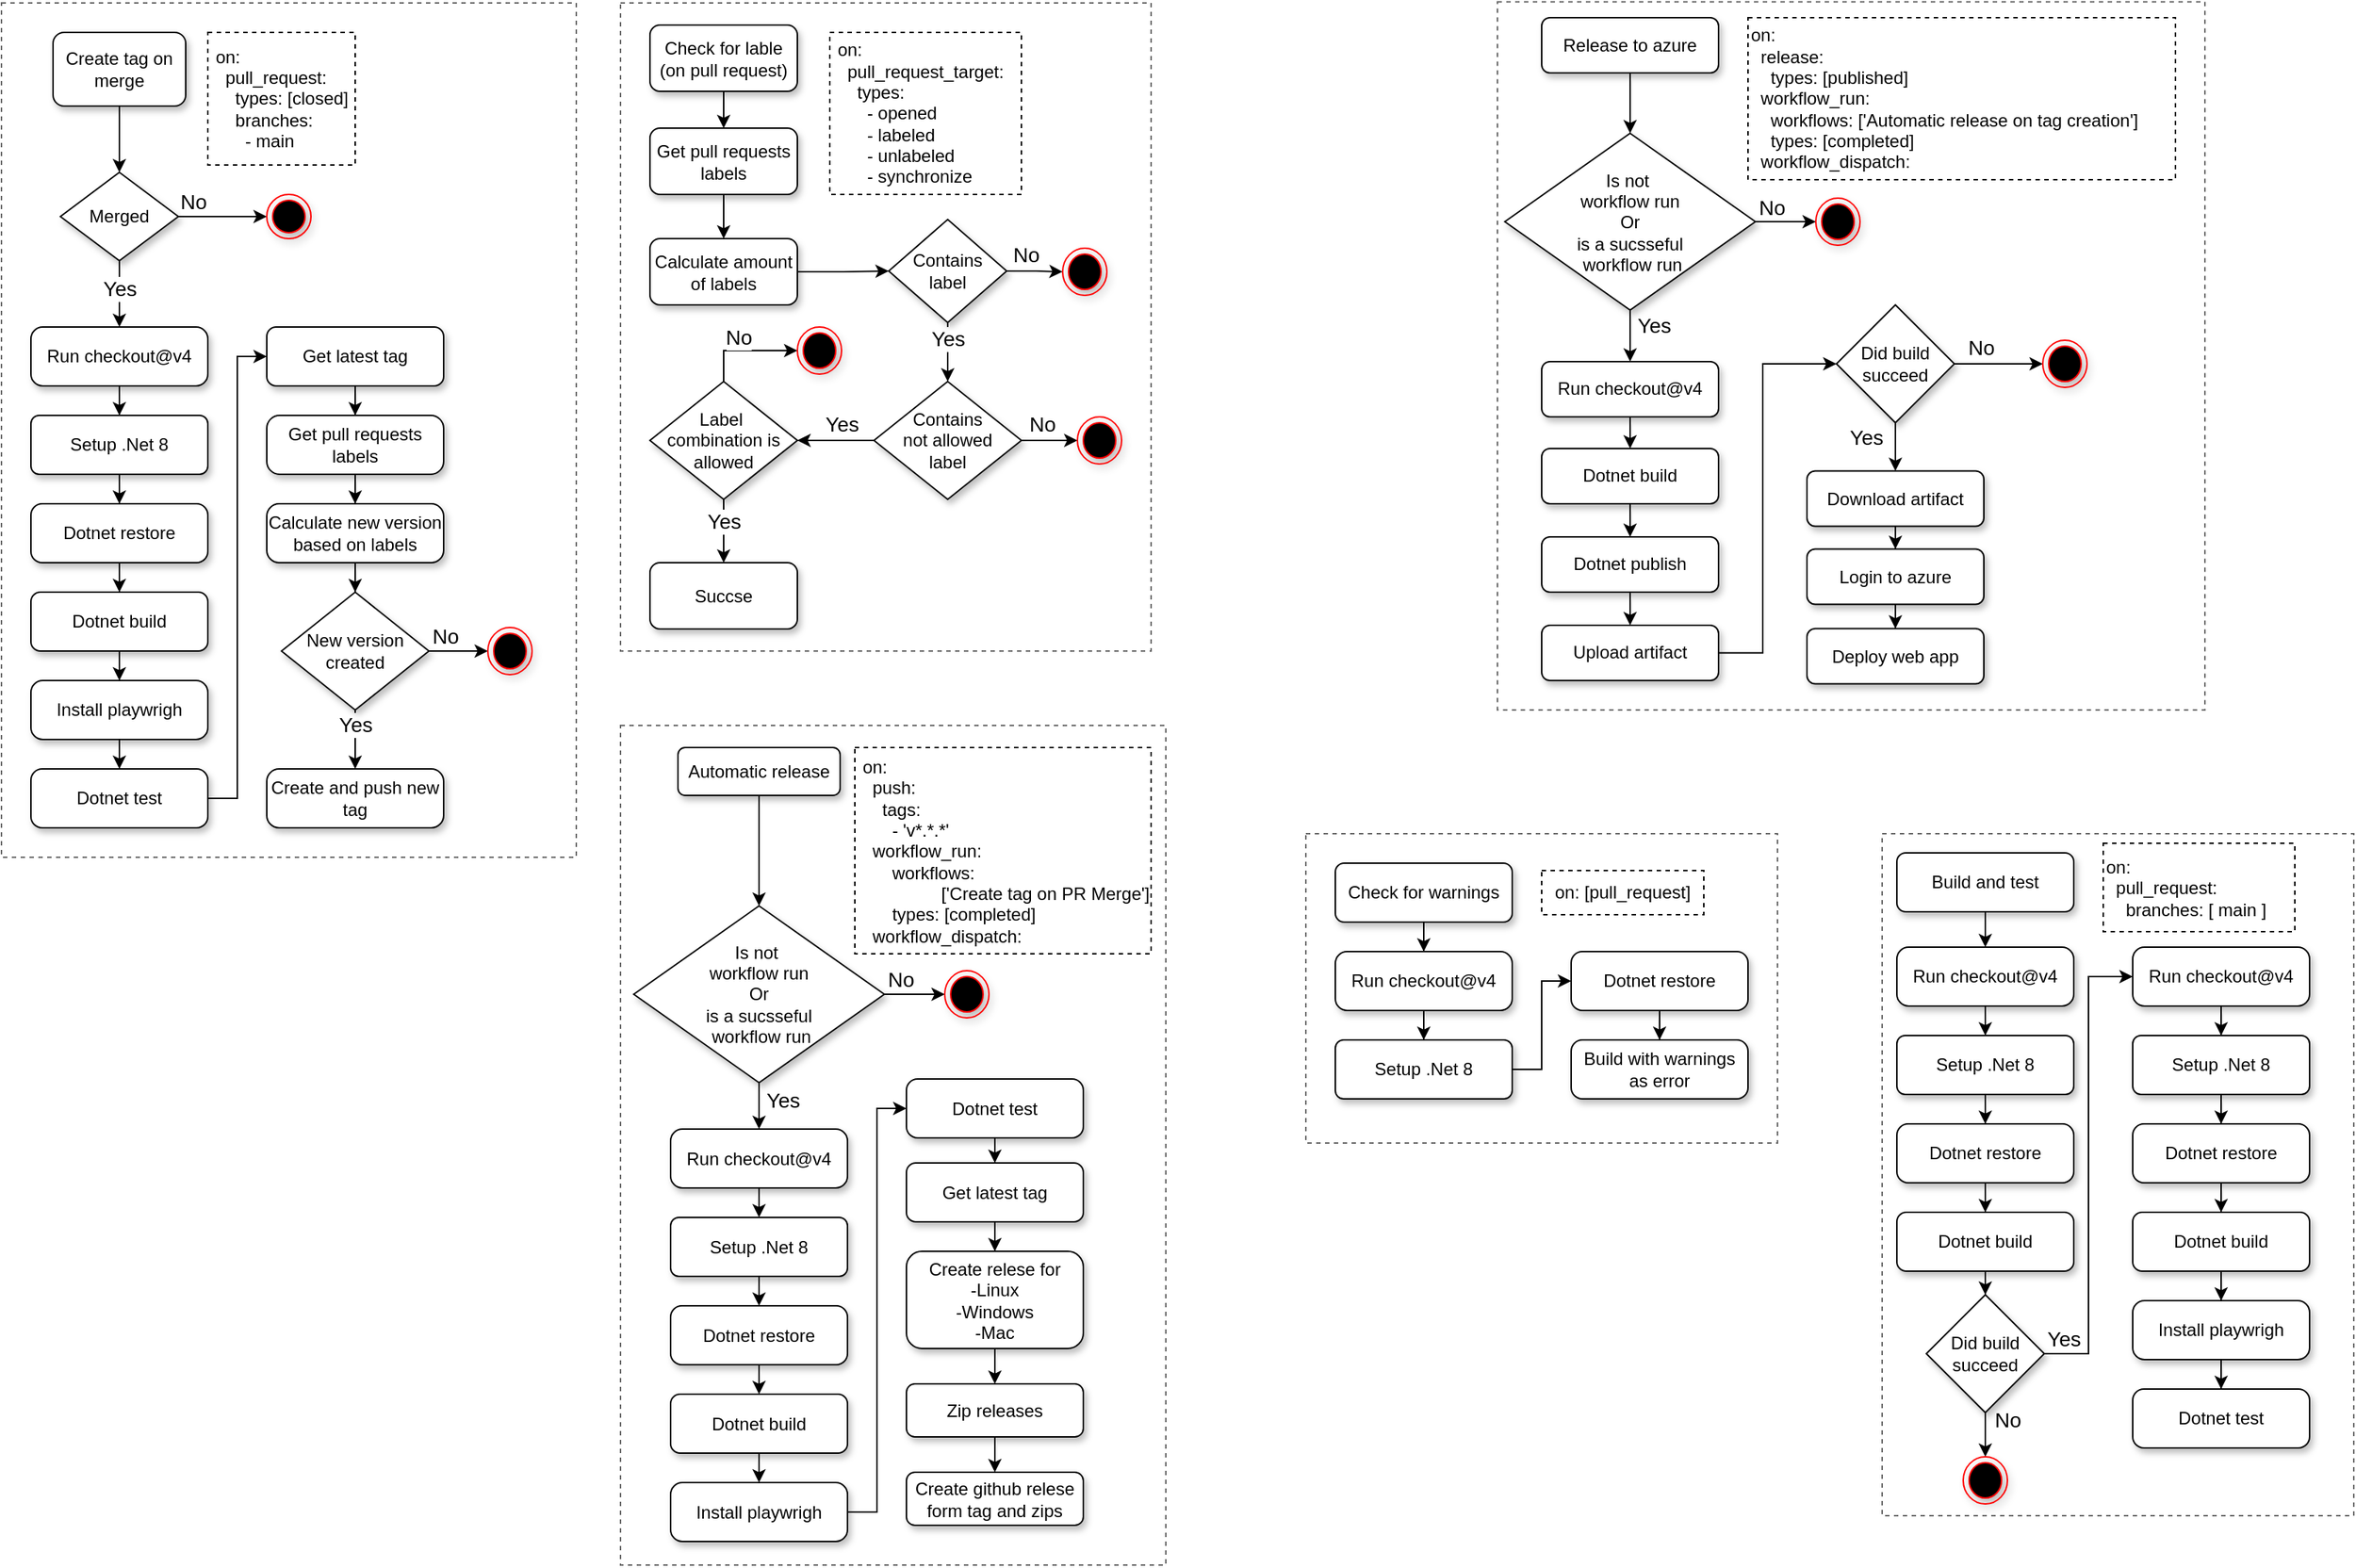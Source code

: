 <mxfile version="25.0.2">
  <diagram name="Page-1" id="opGQl4_MMT8my-eptg-8">
    <mxGraphModel dx="2118" dy="1088" grid="0" gridSize="10" guides="1" tooltips="1" connect="1" arrows="1" fold="1" page="1" pageScale="1" pageWidth="850" pageHeight="1100" math="0" shadow="0">
      <root>
        <mxCell id="0" />
        <mxCell id="1" parent="0" />
        <mxCell id="ZYwOkiqEYRScWMsETzdc-95" value="" style="rounded=0;whiteSpace=wrap;html=1;fillColor=none;dashed=1;strokeWidth=1;fontColor=#333333;strokeColor=#666666;" vertex="1" parent="1">
          <mxGeometry x="1035" y="19.25" width="480" height="480.75" as="geometry" />
        </mxCell>
        <mxCell id="ZYwOkiqEYRScWMsETzdc-55" value="" style="rounded=0;whiteSpace=wrap;html=1;fillColor=none;dashed=1;strokeWidth=1;fontColor=#333333;strokeColor=#666666;" vertex="1" parent="1">
          <mxGeometry x="1296" y="584" width="320" height="463" as="geometry" />
        </mxCell>
        <mxCell id="ZYwOkiqEYRScWMsETzdc-20" value="" style="rounded=0;whiteSpace=wrap;html=1;fillColor=none;dashed=1;strokeWidth=1;fontColor=#333333;strokeColor=#666666;" vertex="1" parent="1">
          <mxGeometry x="905" y="584" width="320" height="210" as="geometry" />
        </mxCell>
        <mxCell id="NUPaYxcpHXeXiJEivPQf-39" value="" style="rounded=0;whiteSpace=wrap;html=1;fillColor=none;dashed=1;strokeWidth=1;fontColor=#333333;strokeColor=#666666;" parent="1" vertex="1">
          <mxGeometry x="440" y="510.5" width="370" height="570" as="geometry" />
        </mxCell>
        <mxCell id="FF10epxWlDn9avqX-Y1P-94" value="" style="rounded=0;whiteSpace=wrap;html=1;fillColor=none;dashed=1;strokeWidth=1;fontColor=#333333;strokeColor=#666666;" parent="1" vertex="1">
          <mxGeometry x="440" y="20" width="360" height="440" as="geometry" />
        </mxCell>
        <mxCell id="FF10epxWlDn9avqX-Y1P-9" value="" style="rounded=0;whiteSpace=wrap;html=1;fillColor=none;dashed=1;strokeWidth=1;fontColor=#333333;strokeColor=#666666;" parent="1" vertex="1">
          <mxGeometry x="20" y="20" width="390" height="580" as="geometry" />
        </mxCell>
        <mxCell id="FF10epxWlDn9avqX-Y1P-53" value="" style="edgeStyle=orthogonalEdgeStyle;rounded=0;orthogonalLoop=1;jettySize=auto;html=1;" parent="1" source="FF10epxWlDn9avqX-Y1P-1" target="FF10epxWlDn9avqX-Y1P-12" edge="1">
          <mxGeometry relative="1" as="geometry" />
        </mxCell>
        <mxCell id="FF10epxWlDn9avqX-Y1P-1" value="Create tag on merge" style="rounded=1;whiteSpace=wrap;html=1;shadow=1;" parent="1" vertex="1">
          <mxGeometry x="55" y="40" width="90" height="50" as="geometry" />
        </mxCell>
        <mxCell id="NUPaYxcpHXeXiJEivPQf-13" value="" style="edgeStyle=orthogonalEdgeStyle;rounded=0;orthogonalLoop=1;jettySize=auto;html=1;" parent="1" source="FF10epxWlDn9avqX-Y1P-2" target="NUPaYxcpHXeXiJEivPQf-4" edge="1">
          <mxGeometry relative="1" as="geometry" />
        </mxCell>
        <mxCell id="FF10epxWlDn9avqX-Y1P-2" value="Automatic release" style="rounded=1;whiteSpace=wrap;html=1;shadow=1;" parent="1" vertex="1">
          <mxGeometry x="479" y="525.5" width="110" height="32.5" as="geometry" />
        </mxCell>
        <mxCell id="FF10epxWlDn9avqX-Y1P-58" value="" style="edgeStyle=orthogonalEdgeStyle;rounded=0;orthogonalLoop=1;jettySize=auto;html=1;" parent="1" source="FF10epxWlDn9avqX-Y1P-3" target="FF10epxWlDn9avqX-Y1P-57" edge="1">
          <mxGeometry relative="1" as="geometry" />
        </mxCell>
        <mxCell id="FF10epxWlDn9avqX-Y1P-3" value="Check for lable&lt;br&gt;(on pull request)" style="rounded=1;whiteSpace=wrap;html=1;shadow=1;" parent="1" vertex="1">
          <mxGeometry x="460" y="35" width="100" height="45" as="geometry" />
        </mxCell>
        <mxCell id="ZYwOkiqEYRScWMsETzdc-26" value="" style="edgeStyle=orthogonalEdgeStyle;rounded=0;orthogonalLoop=1;jettySize=auto;html=1;entryX=0.5;entryY=0;entryDx=0;entryDy=0;" edge="1" parent="1" source="FF10epxWlDn9avqX-Y1P-4" target="ZYwOkiqEYRScWMsETzdc-22">
          <mxGeometry relative="1" as="geometry" />
        </mxCell>
        <mxCell id="FF10epxWlDn9avqX-Y1P-4" value="B&lt;span style=&quot;background-color: initial;&quot;&gt;uild and test&lt;/span&gt;" style="rounded=1;whiteSpace=wrap;html=1;shadow=1;" parent="1" vertex="1">
          <mxGeometry x="1306" y="597" width="120" height="40" as="geometry" />
        </mxCell>
        <mxCell id="ZYwOkiqEYRScWMsETzdc-14" value="" style="edgeStyle=orthogonalEdgeStyle;rounded=0;orthogonalLoop=1;jettySize=auto;html=1;entryX=0.5;entryY=0;entryDx=0;entryDy=0;" edge="1" parent="1" source="FF10epxWlDn9avqX-Y1P-5" target="ZYwOkiqEYRScWMsETzdc-10">
          <mxGeometry relative="1" as="geometry">
            <Array as="points" />
          </mxGeometry>
        </mxCell>
        <mxCell id="FF10epxWlDn9avqX-Y1P-5" value="Check for warnings" style="rounded=1;whiteSpace=wrap;html=1;shadow=1;" parent="1" vertex="1">
          <mxGeometry x="925" y="604" width="120" height="40" as="geometry" />
        </mxCell>
        <mxCell id="ZYwOkiqEYRScWMsETzdc-65" value="" style="edgeStyle=orthogonalEdgeStyle;rounded=0;orthogonalLoop=1;jettySize=auto;html=1;" edge="1" parent="1" source="FF10epxWlDn9avqX-Y1P-6" target="ZYwOkiqEYRScWMsETzdc-63">
          <mxGeometry relative="1" as="geometry" />
        </mxCell>
        <mxCell id="FF10epxWlDn9avqX-Y1P-6" value="Release to azure" style="rounded=1;whiteSpace=wrap;html=1;shadow=1;" parent="1" vertex="1">
          <mxGeometry x="1065" y="30" width="120" height="37.5" as="geometry" />
        </mxCell>
        <mxCell id="FF10epxWlDn9avqX-Y1P-11" value="&lt;div&gt;&amp;nbsp;on:&lt;/div&gt;&lt;div&gt;&amp;nbsp; &amp;nbsp;pull_request:&lt;/div&gt;&lt;div&gt;&amp;nbsp; &amp;nbsp; &amp;nbsp;types: [closed]&lt;/div&gt;&lt;div&gt;&amp;nbsp; &amp;nbsp; &amp;nbsp;branches:&lt;/div&gt;&lt;div&gt;&amp;nbsp; &amp;nbsp; &amp;nbsp; &amp;nbsp;- main&lt;/div&gt;" style="text;html=1;align=left;verticalAlign=middle;whiteSpace=wrap;rounded=0;strokeColor=default;dashed=1;" parent="1" vertex="1">
          <mxGeometry x="160" y="40" width="100" height="90" as="geometry" />
        </mxCell>
        <mxCell id="FF10epxWlDn9avqX-Y1P-18" value="" style="edgeStyle=orthogonalEdgeStyle;rounded=0;orthogonalLoop=1;jettySize=auto;html=1;" parent="1" source="FF10epxWlDn9avqX-Y1P-12" target="FF10epxWlDn9avqX-Y1P-17" edge="1">
          <mxGeometry relative="1" as="geometry" />
        </mxCell>
        <mxCell id="FF10epxWlDn9avqX-Y1P-19" value="&lt;font style=&quot;font-size: 14px;&quot;&gt;Yes&lt;/font&gt;" style="edgeLabel;html=1;align=center;verticalAlign=middle;resizable=0;points=[];" parent="FF10epxWlDn9avqX-Y1P-18" vertex="1" connectable="0">
          <mxGeometry x="-0.515" y="-3" relative="1" as="geometry">
            <mxPoint x="3" y="8" as="offset" />
          </mxGeometry>
        </mxCell>
        <mxCell id="FF10epxWlDn9avqX-Y1P-12" value="Merged" style="rhombus;whiteSpace=wrap;html=1;shadow=1;" parent="1" vertex="1">
          <mxGeometry x="60" y="135" width="80" height="60" as="geometry" />
        </mxCell>
        <mxCell id="FF10epxWlDn9avqX-Y1P-14" value="" style="endArrow=classic;html=1;rounded=0;exitX=1;exitY=0.5;exitDx=0;exitDy=0;entryX=0;entryY=0.5;entryDx=0;entryDy=0;" parent="1" source="FF10epxWlDn9avqX-Y1P-12" target="FF10epxWlDn9avqX-Y1P-24" edge="1">
          <mxGeometry width="50" height="50" relative="1" as="geometry">
            <mxPoint x="160" y="159.5" as="sourcePoint" />
            <mxPoint x="200" y="160" as="targetPoint" />
          </mxGeometry>
        </mxCell>
        <mxCell id="FF10epxWlDn9avqX-Y1P-16" value="&lt;font style=&quot;font-size: 14px;&quot;&gt;No&lt;/font&gt;" style="edgeLabel;html=1;align=center;verticalAlign=middle;resizable=0;points=[];" parent="FF10epxWlDn9avqX-Y1P-14" vertex="1" connectable="0">
          <mxGeometry x="-0.461" y="1" relative="1" as="geometry">
            <mxPoint x="-6" y="-9" as="offset" />
          </mxGeometry>
        </mxCell>
        <mxCell id="FF10epxWlDn9avqX-Y1P-23" value="" style="edgeStyle=orthogonalEdgeStyle;rounded=0;orthogonalLoop=1;jettySize=auto;html=1;" parent="1" source="FF10epxWlDn9avqX-Y1P-17" target="FF10epxWlDn9avqX-Y1P-22" edge="1">
          <mxGeometry relative="1" as="geometry" />
        </mxCell>
        <mxCell id="FF10epxWlDn9avqX-Y1P-17" value="Run checkout@v4" style="rounded=1;whiteSpace=wrap;html=1;arcSize=20;shadow=1;" parent="1" vertex="1">
          <mxGeometry x="40" y="240" width="120" height="40" as="geometry" />
        </mxCell>
        <mxCell id="FF10epxWlDn9avqX-Y1P-28" value="" style="edgeStyle=orthogonalEdgeStyle;rounded=0;orthogonalLoop=1;jettySize=auto;html=1;" parent="1" source="FF10epxWlDn9avqX-Y1P-22" target="FF10epxWlDn9avqX-Y1P-26" edge="1">
          <mxGeometry relative="1" as="geometry" />
        </mxCell>
        <mxCell id="FF10epxWlDn9avqX-Y1P-22" value="Setup .Net 8" style="rounded=1;whiteSpace=wrap;html=1;arcSize=14;shadow=1;" parent="1" vertex="1">
          <mxGeometry x="40" y="300" width="120" height="40" as="geometry" />
        </mxCell>
        <mxCell id="FF10epxWlDn9avqX-Y1P-24" value="" style="ellipse;html=1;shape=endState;fillColor=#000000;strokeColor=#ff0000;shadow=1;" parent="1" vertex="1">
          <mxGeometry x="200" y="150" width="30" height="30" as="geometry" />
        </mxCell>
        <mxCell id="FF10epxWlDn9avqX-Y1P-30" value="" style="edgeStyle=orthogonalEdgeStyle;rounded=0;orthogonalLoop=1;jettySize=auto;html=1;" parent="1" source="FF10epxWlDn9avqX-Y1P-26" target="FF10epxWlDn9avqX-Y1P-29" edge="1">
          <mxGeometry relative="1" as="geometry" />
        </mxCell>
        <mxCell id="FF10epxWlDn9avqX-Y1P-26" value="Dotnet restore" style="rounded=1;whiteSpace=wrap;html=1;arcSize=19;shadow=1;" parent="1" vertex="1">
          <mxGeometry x="40" y="360" width="120" height="40" as="geometry" />
        </mxCell>
        <mxCell id="FF10epxWlDn9avqX-Y1P-32" value="" style="edgeStyle=orthogonalEdgeStyle;rounded=0;orthogonalLoop=1;jettySize=auto;html=1;" parent="1" source="FF10epxWlDn9avqX-Y1P-29" target="FF10epxWlDn9avqX-Y1P-31" edge="1">
          <mxGeometry relative="1" as="geometry" />
        </mxCell>
        <mxCell id="FF10epxWlDn9avqX-Y1P-29" value="Dotnet build" style="rounded=1;whiteSpace=wrap;html=1;arcSize=16;shadow=1;" parent="1" vertex="1">
          <mxGeometry x="40" y="420" width="120" height="40" as="geometry" />
        </mxCell>
        <mxCell id="FF10epxWlDn9avqX-Y1P-34" value="" style="edgeStyle=orthogonalEdgeStyle;rounded=0;orthogonalLoop=1;jettySize=auto;html=1;" parent="1" source="FF10epxWlDn9avqX-Y1P-31" target="FF10epxWlDn9avqX-Y1P-33" edge="1">
          <mxGeometry relative="1" as="geometry" />
        </mxCell>
        <mxCell id="FF10epxWlDn9avqX-Y1P-31" value="Install playwrigh" style="rounded=1;whiteSpace=wrap;html=1;arcSize=20;shadow=1;" parent="1" vertex="1">
          <mxGeometry x="40" y="480" width="120" height="40" as="geometry" />
        </mxCell>
        <mxCell id="FF10epxWlDn9avqX-Y1P-36" value="" style="edgeStyle=orthogonalEdgeStyle;rounded=0;orthogonalLoop=1;jettySize=auto;html=1;" parent="1" source="FF10epxWlDn9avqX-Y1P-33" target="FF10epxWlDn9avqX-Y1P-35" edge="1">
          <mxGeometry relative="1" as="geometry">
            <Array as="points">
              <mxPoint x="180" y="560" />
              <mxPoint x="180" y="260" />
            </Array>
          </mxGeometry>
        </mxCell>
        <mxCell id="FF10epxWlDn9avqX-Y1P-33" value="Dotnet test" style="rounded=1;whiteSpace=wrap;html=1;arcSize=19;shadow=1;" parent="1" vertex="1">
          <mxGeometry x="40" y="540" width="120" height="40" as="geometry" />
        </mxCell>
        <mxCell id="FF10epxWlDn9avqX-Y1P-40" value="" style="edgeStyle=orthogonalEdgeStyle;rounded=0;orthogonalLoop=1;jettySize=auto;html=1;" parent="1" source="FF10epxWlDn9avqX-Y1P-35" target="FF10epxWlDn9avqX-Y1P-39" edge="1">
          <mxGeometry relative="1" as="geometry" />
        </mxCell>
        <mxCell id="FF10epxWlDn9avqX-Y1P-35" value="Get latest tag" style="rounded=1;whiteSpace=wrap;html=1;arcSize=16;shadow=1;" parent="1" vertex="1">
          <mxGeometry x="200" y="240" width="120" height="40" as="geometry" />
        </mxCell>
        <mxCell id="FF10epxWlDn9avqX-Y1P-42" value="" style="edgeStyle=orthogonalEdgeStyle;rounded=0;orthogonalLoop=1;jettySize=auto;html=1;" parent="1" source="FF10epxWlDn9avqX-Y1P-39" target="FF10epxWlDn9avqX-Y1P-41" edge="1">
          <mxGeometry relative="1" as="geometry" />
        </mxCell>
        <mxCell id="FF10epxWlDn9avqX-Y1P-39" value="Get pull requests labels" style="rounded=1;whiteSpace=wrap;html=1;arcSize=22;shadow=1;" parent="1" vertex="1">
          <mxGeometry x="200" y="300" width="120" height="40" as="geometry" />
        </mxCell>
        <mxCell id="FF10epxWlDn9avqX-Y1P-46" value="" style="edgeStyle=orthogonalEdgeStyle;rounded=0;orthogonalLoop=1;jettySize=auto;html=1;" parent="1" source="FF10epxWlDn9avqX-Y1P-41" target="FF10epxWlDn9avqX-Y1P-45" edge="1">
          <mxGeometry relative="1" as="geometry" />
        </mxCell>
        <mxCell id="FF10epxWlDn9avqX-Y1P-41" value="Calculate new version based on labels" style="rounded=1;whiteSpace=wrap;html=1;arcSize=21;shadow=1;" parent="1" vertex="1">
          <mxGeometry x="200" y="360" width="120" height="40" as="geometry" />
        </mxCell>
        <mxCell id="FF10epxWlDn9avqX-Y1P-48" value="" style="edgeStyle=orthogonalEdgeStyle;rounded=0;orthogonalLoop=1;jettySize=auto;html=1;entryX=0;entryY=0.5;entryDx=0;entryDy=0;" parent="1" source="FF10epxWlDn9avqX-Y1P-45" target="FF10epxWlDn9avqX-Y1P-89" edge="1">
          <mxGeometry relative="1" as="geometry">
            <mxPoint x="350" y="463.75" as="targetPoint" />
          </mxGeometry>
        </mxCell>
        <mxCell id="FF10epxWlDn9avqX-Y1P-49" value="&lt;font style=&quot;font-size: 14px;&quot;&gt;No&lt;/font&gt;" style="edgeLabel;html=1;align=center;verticalAlign=middle;resizable=0;points=[];" parent="FF10epxWlDn9avqX-Y1P-48" vertex="1" connectable="0">
          <mxGeometry x="-0.322" y="3" relative="1" as="geometry">
            <mxPoint x="-3" y="-7" as="offset" />
          </mxGeometry>
        </mxCell>
        <mxCell id="FF10epxWlDn9avqX-Y1P-51" value="" style="edgeStyle=orthogonalEdgeStyle;rounded=0;orthogonalLoop=1;jettySize=auto;html=1;" parent="1" source="FF10epxWlDn9avqX-Y1P-45" target="FF10epxWlDn9avqX-Y1P-50" edge="1">
          <mxGeometry relative="1" as="geometry" />
        </mxCell>
        <mxCell id="FF10epxWlDn9avqX-Y1P-52" value="&lt;font style=&quot;font-size: 14px;&quot;&gt;Yes&lt;/font&gt;" style="edgeLabel;html=1;align=center;verticalAlign=middle;resizable=0;points=[];" parent="FF10epxWlDn9avqX-Y1P-51" vertex="1" connectable="0">
          <mxGeometry x="-0.506" y="3" relative="1" as="geometry">
            <mxPoint x="-3" as="offset" />
          </mxGeometry>
        </mxCell>
        <mxCell id="FF10epxWlDn9avqX-Y1P-45" value="New version&lt;div&gt;created&lt;/div&gt;" style="rhombus;whiteSpace=wrap;html=1;shadow=1;" parent="1" vertex="1">
          <mxGeometry x="210" y="420" width="100" height="80" as="geometry" />
        </mxCell>
        <mxCell id="FF10epxWlDn9avqX-Y1P-50" value="Create and push new tag" style="rounded=1;whiteSpace=wrap;html=1;arcSize=21;glass=0;shadow=1;" parent="1" vertex="1">
          <mxGeometry x="200" y="540" width="120" height="40" as="geometry" />
        </mxCell>
        <mxCell id="FF10epxWlDn9avqX-Y1P-56" value="&lt;div&gt;&amp;nbsp;on:&lt;/div&gt;&lt;div&gt;&amp;nbsp; &amp;nbsp;pull_request_target:&lt;/div&gt;&lt;div&gt;&amp;nbsp; &amp;nbsp; &amp;nbsp;types:&lt;/div&gt;&lt;div&gt;&amp;nbsp; &amp;nbsp; &amp;nbsp; &amp;nbsp;- opened&lt;/div&gt;&lt;div&gt;&amp;nbsp; &amp;nbsp; &amp;nbsp; &amp;nbsp;- labeled&lt;/div&gt;&lt;div&gt;&amp;nbsp; &amp;nbsp; &amp;nbsp; &amp;nbsp;- unlabeled&lt;/div&gt;&lt;div&gt;&amp;nbsp; &amp;nbsp; &amp;nbsp; &amp;nbsp;- synchronize&lt;/div&gt;" style="text;html=1;align=left;verticalAlign=middle;whiteSpace=wrap;rounded=0;strokeColor=default;dashed=1;" parent="1" vertex="1">
          <mxGeometry x="582" y="40" width="130" height="110" as="geometry" />
        </mxCell>
        <mxCell id="FF10epxWlDn9avqX-Y1P-60" value="" style="edgeStyle=orthogonalEdgeStyle;rounded=0;orthogonalLoop=1;jettySize=auto;html=1;" parent="1" source="FF10epxWlDn9avqX-Y1P-57" target="FF10epxWlDn9avqX-Y1P-59" edge="1">
          <mxGeometry relative="1" as="geometry" />
        </mxCell>
        <mxCell id="FF10epxWlDn9avqX-Y1P-57" value="Get pull requests labels" style="rounded=1;whiteSpace=wrap;html=1;shadow=1;" parent="1" vertex="1">
          <mxGeometry x="460" y="105" width="100" height="45" as="geometry" />
        </mxCell>
        <mxCell id="FF10epxWlDn9avqX-Y1P-62" value="" style="edgeStyle=orthogonalEdgeStyle;rounded=0;orthogonalLoop=1;jettySize=auto;html=1;" parent="1" source="FF10epxWlDn9avqX-Y1P-59" target="FF10epxWlDn9avqX-Y1P-61" edge="1">
          <mxGeometry relative="1" as="geometry" />
        </mxCell>
        <mxCell id="FF10epxWlDn9avqX-Y1P-59" value="Calculate amount of labels" style="rounded=1;whiteSpace=wrap;html=1;shadow=1;" parent="1" vertex="1">
          <mxGeometry x="460" y="180" width="100" height="45" as="geometry" />
        </mxCell>
        <mxCell id="FF10epxWlDn9avqX-Y1P-64" value="" style="edgeStyle=orthogonalEdgeStyle;rounded=0;orthogonalLoop=1;jettySize=auto;html=1;entryX=0;entryY=0.5;entryDx=0;entryDy=0;" parent="1" source="FF10epxWlDn9avqX-Y1P-61" target="FF10epxWlDn9avqX-Y1P-91" edge="1">
          <mxGeometry relative="1" as="geometry">
            <mxPoint x="752" y="202" as="targetPoint" />
          </mxGeometry>
        </mxCell>
        <mxCell id="FF10epxWlDn9avqX-Y1P-65" value="&lt;font style=&quot;font-size: 14px;&quot;&gt;No&lt;/font&gt;" style="edgeLabel;html=1;align=center;verticalAlign=middle;resizable=0;points=[];" parent="FF10epxWlDn9avqX-Y1P-64" vertex="1" connectable="0">
          <mxGeometry x="-0.513" y="2" relative="1" as="geometry">
            <mxPoint x="3" y="-9" as="offset" />
          </mxGeometry>
        </mxCell>
        <mxCell id="FF10epxWlDn9avqX-Y1P-67" value="" style="edgeStyle=orthogonalEdgeStyle;rounded=0;orthogonalLoop=1;jettySize=auto;html=1;entryX=0.5;entryY=0;entryDx=0;entryDy=0;" parent="1" source="FF10epxWlDn9avqX-Y1P-61" target="FF10epxWlDn9avqX-Y1P-71" edge="1">
          <mxGeometry relative="1" as="geometry">
            <mxPoint x="662" y="277" as="targetPoint" />
          </mxGeometry>
        </mxCell>
        <mxCell id="FF10epxWlDn9avqX-Y1P-70" value="&lt;font style=&quot;font-size: 14px;&quot;&gt;Yes&lt;/font&gt;" style="edgeLabel;html=1;align=center;verticalAlign=middle;resizable=0;points=[];" parent="FF10epxWlDn9avqX-Y1P-67" vertex="1" connectable="0">
          <mxGeometry x="0.418" y="3" relative="1" as="geometry">
            <mxPoint x="-3" y="-18" as="offset" />
          </mxGeometry>
        </mxCell>
        <mxCell id="FF10epxWlDn9avqX-Y1P-61" value="Contains &lt;br&gt;label" style="rhombus;whiteSpace=wrap;html=1;shadow=1;" parent="1" vertex="1">
          <mxGeometry x="622" y="167" width="80" height="70" as="geometry" />
        </mxCell>
        <mxCell id="FF10epxWlDn9avqX-Y1P-74" value="" style="edgeStyle=orthogonalEdgeStyle;rounded=0;orthogonalLoop=1;jettySize=auto;html=1;entryX=0;entryY=0.5;entryDx=0;entryDy=0;" parent="1" source="FF10epxWlDn9avqX-Y1P-71" target="FF10epxWlDn9avqX-Y1P-90" edge="1">
          <mxGeometry relative="1" as="geometry">
            <mxPoint x="752" y="317" as="targetPoint" />
          </mxGeometry>
        </mxCell>
        <mxCell id="FF10epxWlDn9avqX-Y1P-75" value="&lt;font style=&quot;font-size: 14px;&quot;&gt;No&lt;/font&gt;" style="edgeLabel;html=1;align=center;verticalAlign=middle;resizable=0;points=[];" parent="FF10epxWlDn9avqX-Y1P-74" vertex="1" connectable="0">
          <mxGeometry x="-0.177" y="3" relative="1" as="geometry">
            <mxPoint x="-4" y="-8" as="offset" />
          </mxGeometry>
        </mxCell>
        <mxCell id="FF10epxWlDn9avqX-Y1P-78" value="" style="edgeStyle=orthogonalEdgeStyle;rounded=0;orthogonalLoop=1;jettySize=auto;html=1;" parent="1" source="FF10epxWlDn9avqX-Y1P-71" target="FF10epxWlDn9avqX-Y1P-77" edge="1">
          <mxGeometry relative="1" as="geometry" />
        </mxCell>
        <mxCell id="FF10epxWlDn9avqX-Y1P-79" value="&lt;font style=&quot;font-size: 14px;&quot;&gt;Yes&lt;/font&gt;" style="edgeLabel;html=1;align=center;verticalAlign=middle;resizable=0;points=[];" parent="FF10epxWlDn9avqX-Y1P-78" vertex="1" connectable="0">
          <mxGeometry x="-0.42" y="-3" relative="1" as="geometry">
            <mxPoint x="-7" y="-8" as="offset" />
          </mxGeometry>
        </mxCell>
        <mxCell id="FF10epxWlDn9avqX-Y1P-71" value="Contains &lt;br&gt;not allowed&lt;br&gt;&lt;div&gt;label&lt;/div&gt;" style="rhombus;whiteSpace=wrap;html=1;shadow=1;" parent="1" vertex="1">
          <mxGeometry x="612" y="277" width="100" height="80" as="geometry" />
        </mxCell>
        <mxCell id="FF10epxWlDn9avqX-Y1P-81" value="" style="edgeStyle=orthogonalEdgeStyle;rounded=0;orthogonalLoop=1;jettySize=auto;html=1;entryX=0;entryY=0.5;entryDx=0;entryDy=0;" parent="1" source="FF10epxWlDn9avqX-Y1P-77" target="FF10epxWlDn9avqX-Y1P-80" edge="1">
          <mxGeometry relative="1" as="geometry" />
        </mxCell>
        <mxCell id="FF10epxWlDn9avqX-Y1P-84" value="&lt;font style=&quot;font-size: 14px;&quot;&gt;No&lt;/font&gt;" style="edgeLabel;html=1;align=center;verticalAlign=middle;resizable=0;points=[];" parent="FF10epxWlDn9avqX-Y1P-81" vertex="1" connectable="0">
          <mxGeometry x="-0.138" y="3" relative="1" as="geometry">
            <mxPoint y="-6" as="offset" />
          </mxGeometry>
        </mxCell>
        <mxCell id="FF10epxWlDn9avqX-Y1P-86" value="" style="edgeStyle=orthogonalEdgeStyle;rounded=0;orthogonalLoop=1;jettySize=auto;html=1;entryX=0.5;entryY=0;entryDx=0;entryDy=0;" parent="1" source="FF10epxWlDn9avqX-Y1P-77" target="FF10epxWlDn9avqX-Y1P-87" edge="1">
          <mxGeometry relative="1" as="geometry">
            <mxPoint x="662" y="537" as="targetPoint" />
          </mxGeometry>
        </mxCell>
        <mxCell id="FF10epxWlDn9avqX-Y1P-88" value="&lt;font style=&quot;font-size: 14px;&quot;&gt;Yes&lt;/font&gt;" style="edgeLabel;html=1;align=center;verticalAlign=middle;resizable=0;points=[];" parent="FF10epxWlDn9avqX-Y1P-86" vertex="1" connectable="0">
          <mxGeometry x="-0.293" relative="1" as="geometry">
            <mxPoint as="offset" />
          </mxGeometry>
        </mxCell>
        <mxCell id="FF10epxWlDn9avqX-Y1P-77" value="Label&amp;nbsp;&lt;div&gt;combination is allowed&lt;/div&gt;" style="rhombus;whiteSpace=wrap;html=1;shadow=1;" parent="1" vertex="1">
          <mxGeometry x="460" y="277" width="100" height="80" as="geometry" />
        </mxCell>
        <mxCell id="FF10epxWlDn9avqX-Y1P-80" value="" style="ellipse;html=1;shape=endState;fillColor=#000000;strokeColor=#ff0000;shadow=1;" parent="1" vertex="1">
          <mxGeometry x="560" y="240" width="30" height="32" as="geometry" />
        </mxCell>
        <mxCell id="FF10epxWlDn9avqX-Y1P-87" value="Succse" style="rounded=1;whiteSpace=wrap;html=1;shadow=1;" parent="1" vertex="1">
          <mxGeometry x="460" y="400" width="100" height="45" as="geometry" />
        </mxCell>
        <mxCell id="FF10epxWlDn9avqX-Y1P-89" value="" style="ellipse;html=1;shape=endState;fillColor=#000000;strokeColor=#ff0000;shadow=1;" parent="1" vertex="1">
          <mxGeometry x="350" y="444" width="30" height="32" as="geometry" />
        </mxCell>
        <mxCell id="FF10epxWlDn9avqX-Y1P-90" value="" style="ellipse;html=1;shape=endState;fillColor=#000000;strokeColor=#ff0000;shadow=1;" parent="1" vertex="1">
          <mxGeometry x="750" y="301" width="30" height="32" as="geometry" />
        </mxCell>
        <mxCell id="FF10epxWlDn9avqX-Y1P-91" value="" style="ellipse;html=1;shape=endState;fillColor=#000000;strokeColor=#ff0000;shadow=1;" parent="1" vertex="1">
          <mxGeometry x="740" y="186.5" width="30" height="32" as="geometry" />
        </mxCell>
        <mxCell id="NUPaYxcpHXeXiJEivPQf-3" value="&lt;div&gt;&amp;nbsp;on:&lt;/div&gt;&lt;div&gt;&amp;nbsp; &amp;nbsp;push:&lt;/div&gt;&lt;div&gt;&amp;nbsp; &amp;nbsp; &amp;nbsp;tags:&lt;/div&gt;&lt;div&gt;&amp;nbsp; &amp;nbsp; &amp;nbsp; &amp;nbsp;- &#39;v*.*.*&#39;&lt;/div&gt;&lt;div&gt;&amp;nbsp; &amp;nbsp;workflow_run:&lt;/div&gt;&lt;div&gt;&amp;nbsp; &amp;nbsp; &amp;nbsp; &amp;nbsp;workflows:&lt;/div&gt;&lt;div&gt;&lt;span style=&quot;white-space: pre;&quot;&gt;&#x9;&lt;/span&gt;&lt;span style=&quot;white-space: pre;&quot;&gt;&#x9;&lt;/span&gt;&amp;nbsp;[&#39;Create tag on PR Merge&#39;]&lt;/div&gt;&lt;div&gt;&amp;nbsp; &amp;nbsp; &amp;nbsp; &amp;nbsp;types: [completed]&lt;/div&gt;&lt;div&gt;&amp;nbsp; &amp;nbsp;workflow_dispatch:&lt;/div&gt;" style="text;html=1;align=left;verticalAlign=middle;whiteSpace=wrap;rounded=0;strokeColor=default;dashed=1;" parent="1" vertex="1">
          <mxGeometry x="599" y="525.5" width="201" height="140" as="geometry" />
        </mxCell>
        <mxCell id="NUPaYxcpHXeXiJEivPQf-8" value="" style="edgeStyle=orthogonalEdgeStyle;rounded=0;orthogonalLoop=1;jettySize=auto;html=1;" parent="1" source="NUPaYxcpHXeXiJEivPQf-4" target="NUPaYxcpHXeXiJEivPQf-7" edge="1">
          <mxGeometry relative="1" as="geometry" />
        </mxCell>
        <mxCell id="NUPaYxcpHXeXiJEivPQf-10" value="&lt;font style=&quot;font-size: 14px;&quot;&gt;No&lt;/font&gt;" style="edgeLabel;html=1;align=center;verticalAlign=middle;resizable=0;points=[];" parent="NUPaYxcpHXeXiJEivPQf-8" vertex="1" connectable="0">
          <mxGeometry x="-0.471" y="2" relative="1" as="geometry">
            <mxPoint y="-8" as="offset" />
          </mxGeometry>
        </mxCell>
        <mxCell id="NUPaYxcpHXeXiJEivPQf-12" value="" style="edgeStyle=orthogonalEdgeStyle;rounded=0;orthogonalLoop=1;jettySize=auto;html=1;entryX=0.5;entryY=0;entryDx=0;entryDy=0;" parent="1" source="NUPaYxcpHXeXiJEivPQf-4" target="NUPaYxcpHXeXiJEivPQf-15" edge="1">
          <mxGeometry relative="1" as="geometry">
            <mxPoint x="534" y="790.5" as="targetPoint" />
          </mxGeometry>
        </mxCell>
        <mxCell id="NUPaYxcpHXeXiJEivPQf-14" value="&lt;font style=&quot;font-size: 14px;&quot;&gt;Yes&lt;/font&gt;" style="edgeLabel;html=1;align=center;verticalAlign=middle;resizable=0;points=[];" parent="NUPaYxcpHXeXiJEivPQf-12" vertex="1" connectable="0">
          <mxGeometry x="-0.411" y="-1" relative="1" as="geometry">
            <mxPoint x="17" y="-3" as="offset" />
          </mxGeometry>
        </mxCell>
        <mxCell id="NUPaYxcpHXeXiJEivPQf-4" value="Is not&amp;nbsp;&lt;div&gt;workflow run&lt;div&gt;Or&lt;/div&gt;&lt;div&gt;is a sucsseful&lt;/div&gt;&lt;div&gt;&amp;nbsp;workflow run&lt;/div&gt;&lt;/div&gt;" style="rhombus;whiteSpace=wrap;html=1;shadow=1;" parent="1" vertex="1">
          <mxGeometry x="449" y="633" width="170" height="120" as="geometry" />
        </mxCell>
        <mxCell id="NUPaYxcpHXeXiJEivPQf-7" value="" style="ellipse;html=1;shape=endState;fillColor=#000000;strokeColor=#ff0000;shadow=1;" parent="1" vertex="1">
          <mxGeometry x="660" y="677" width="30" height="32" as="geometry" />
        </mxCell>
        <mxCell id="NUPaYxcpHXeXiJEivPQf-15" value="Run checkout@v4" style="rounded=1;whiteSpace=wrap;html=1;arcSize=20;shadow=1;" parent="1" vertex="1">
          <mxGeometry x="474" y="784.5" width="120" height="40" as="geometry" />
        </mxCell>
        <mxCell id="NUPaYxcpHXeXiJEivPQf-16" value="Setup .Net 8" style="rounded=1;whiteSpace=wrap;html=1;arcSize=14;shadow=1;" parent="1" vertex="1">
          <mxGeometry x="474" y="844.5" width="120" height="40" as="geometry" />
        </mxCell>
        <mxCell id="NUPaYxcpHXeXiJEivPQf-17" value="Dotnet restore" style="rounded=1;whiteSpace=wrap;html=1;arcSize=19;shadow=1;" parent="1" vertex="1">
          <mxGeometry x="474" y="904.5" width="120" height="40" as="geometry" />
        </mxCell>
        <mxCell id="NUPaYxcpHXeXiJEivPQf-18" value="Dotnet build" style="rounded=1;whiteSpace=wrap;html=1;arcSize=16;shadow=1;" parent="1" vertex="1">
          <mxGeometry x="474" y="964.5" width="120" height="40" as="geometry" />
        </mxCell>
        <mxCell id="NUPaYxcpHXeXiJEivPQf-36" style="edgeStyle=orthogonalEdgeStyle;rounded=0;orthogonalLoop=1;jettySize=auto;html=1;entryX=0;entryY=0.5;entryDx=0;entryDy=0;" parent="1" source="NUPaYxcpHXeXiJEivPQf-19" target="NUPaYxcpHXeXiJEivPQf-20" edge="1">
          <mxGeometry relative="1" as="geometry" />
        </mxCell>
        <mxCell id="NUPaYxcpHXeXiJEivPQf-19" value="Install playwrigh" style="rounded=1;whiteSpace=wrap;html=1;arcSize=20;shadow=1;" parent="1" vertex="1">
          <mxGeometry x="474" y="1024.5" width="120" height="40" as="geometry" />
        </mxCell>
        <mxCell id="NUPaYxcpHXeXiJEivPQf-35" value="" style="edgeStyle=orthogonalEdgeStyle;rounded=0;orthogonalLoop=1;jettySize=auto;html=1;entryX=0.5;entryY=0;entryDx=0;entryDy=0;" parent="1" source="NUPaYxcpHXeXiJEivPQf-20" target="NUPaYxcpHXeXiJEivPQf-21" edge="1">
          <mxGeometry relative="1" as="geometry" />
        </mxCell>
        <mxCell id="NUPaYxcpHXeXiJEivPQf-20" value="Dotnet test" style="rounded=1;whiteSpace=wrap;html=1;arcSize=19;shadow=1;" parent="1" vertex="1">
          <mxGeometry x="634" y="750.5" width="120" height="40" as="geometry" />
        </mxCell>
        <mxCell id="NUPaYxcpHXeXiJEivPQf-29" value="" style="edgeStyle=orthogonalEdgeStyle;rounded=0;orthogonalLoop=1;jettySize=auto;html=1;" parent="1" source="NUPaYxcpHXeXiJEivPQf-21" target="NUPaYxcpHXeXiJEivPQf-28" edge="1">
          <mxGeometry relative="1" as="geometry" />
        </mxCell>
        <mxCell id="NUPaYxcpHXeXiJEivPQf-21" value="Get latest tag" style="rounded=1;whiteSpace=wrap;html=1;arcSize=16;shadow=1;" parent="1" vertex="1">
          <mxGeometry x="634" y="807.5" width="120" height="40" as="geometry" />
        </mxCell>
        <mxCell id="NUPaYxcpHXeXiJEivPQf-22" value="" style="endArrow=classic;html=1;rounded=0;exitX=0.5;exitY=1;exitDx=0;exitDy=0;" parent="1" source="NUPaYxcpHXeXiJEivPQf-15" target="NUPaYxcpHXeXiJEivPQf-16" edge="1">
          <mxGeometry width="50" height="50" relative="1" as="geometry">
            <mxPoint x="455" y="827" as="sourcePoint" />
            <mxPoint x="405" y="887" as="targetPoint" />
          </mxGeometry>
        </mxCell>
        <mxCell id="NUPaYxcpHXeXiJEivPQf-23" value="" style="endArrow=classic;html=1;rounded=0;exitX=0.5;exitY=1;exitDx=0;exitDy=0;" parent="1" source="NUPaYxcpHXeXiJEivPQf-16" target="NUPaYxcpHXeXiJEivPQf-17" edge="1">
          <mxGeometry width="50" height="50" relative="1" as="geometry">
            <mxPoint x="455" y="879.5" as="sourcePoint" />
            <mxPoint x="405" y="939.5" as="targetPoint" />
          </mxGeometry>
        </mxCell>
        <mxCell id="NUPaYxcpHXeXiJEivPQf-24" value="" style="endArrow=classic;html=1;rounded=0;exitX=0.5;exitY=1;exitDx=0;exitDy=0;entryX=0.5;entryY=0;entryDx=0;entryDy=0;" parent="1" source="NUPaYxcpHXeXiJEivPQf-17" target="NUPaYxcpHXeXiJEivPQf-18" edge="1">
          <mxGeometry width="50" height="50" relative="1" as="geometry">
            <mxPoint x="445" y="964.5" as="sourcePoint" />
            <mxPoint x="395" y="1024.5" as="targetPoint" />
          </mxGeometry>
        </mxCell>
        <mxCell id="NUPaYxcpHXeXiJEivPQf-25" value="" style="endArrow=classic;html=1;rounded=0;exitX=0.5;exitY=1;exitDx=0;exitDy=0;entryX=0.5;entryY=0;entryDx=0;entryDy=0;" parent="1" source="NUPaYxcpHXeXiJEivPQf-18" target="NUPaYxcpHXeXiJEivPQf-19" edge="1">
          <mxGeometry width="50" height="50" relative="1" as="geometry">
            <mxPoint x="444" y="1054.5" as="sourcePoint" />
            <mxPoint x="394" y="1114.5" as="targetPoint" />
          </mxGeometry>
        </mxCell>
        <mxCell id="NUPaYxcpHXeXiJEivPQf-31" value="" style="edgeStyle=orthogonalEdgeStyle;rounded=0;orthogonalLoop=1;jettySize=auto;html=1;" parent="1" source="NUPaYxcpHXeXiJEivPQf-28" target="NUPaYxcpHXeXiJEivPQf-30" edge="1">
          <mxGeometry relative="1" as="geometry" />
        </mxCell>
        <mxCell id="NUPaYxcpHXeXiJEivPQf-28" value="Create relese for&lt;div&gt;-Linux&lt;/div&gt;&lt;div&gt;-Windows&lt;/div&gt;&lt;div&gt;-Mac&lt;/div&gt;" style="rounded=1;whiteSpace=wrap;html=1;arcSize=16;shadow=1;" parent="1" vertex="1">
          <mxGeometry x="634" y="867.5" width="120" height="66" as="geometry" />
        </mxCell>
        <mxCell id="NUPaYxcpHXeXiJEivPQf-33" value="" style="edgeStyle=orthogonalEdgeStyle;rounded=0;orthogonalLoop=1;jettySize=auto;html=1;" parent="1" source="NUPaYxcpHXeXiJEivPQf-30" target="NUPaYxcpHXeXiJEivPQf-32" edge="1">
          <mxGeometry relative="1" as="geometry" />
        </mxCell>
        <mxCell id="NUPaYxcpHXeXiJEivPQf-30" value="Zip releases" style="rounded=1;whiteSpace=wrap;html=1;arcSize=16;shadow=1;" parent="1" vertex="1">
          <mxGeometry x="634" y="957.5" width="120" height="36" as="geometry" />
        </mxCell>
        <mxCell id="NUPaYxcpHXeXiJEivPQf-32" value="Create github relese form tag and zips" style="rounded=1;whiteSpace=wrap;html=1;arcSize=16;shadow=1;" parent="1" vertex="1">
          <mxGeometry x="634" y="1017.5" width="120" height="36" as="geometry" />
        </mxCell>
        <mxCell id="ZYwOkiqEYRScWMsETzdc-1" value="on: [pull_request]" style="text;html=1;align=center;verticalAlign=middle;whiteSpace=wrap;rounded=0;shadow=0;dashed=1;strokeColor=default;" vertex="1" parent="1">
          <mxGeometry x="1065" y="609" width="110" height="30" as="geometry" />
        </mxCell>
        <mxCell id="ZYwOkiqEYRScWMsETzdc-9" value="" style="edgeStyle=orthogonalEdgeStyle;rounded=0;orthogonalLoop=1;jettySize=auto;html=1;" edge="1" parent="1" source="ZYwOkiqEYRScWMsETzdc-10" target="ZYwOkiqEYRScWMsETzdc-12">
          <mxGeometry relative="1" as="geometry" />
        </mxCell>
        <mxCell id="ZYwOkiqEYRScWMsETzdc-10" value="Run checkout@v4" style="rounded=1;whiteSpace=wrap;html=1;arcSize=20;shadow=1;" vertex="1" parent="1">
          <mxGeometry x="925" y="664" width="120" height="40" as="geometry" />
        </mxCell>
        <mxCell id="ZYwOkiqEYRScWMsETzdc-11" value="" style="edgeStyle=orthogonalEdgeStyle;rounded=0;orthogonalLoop=1;jettySize=auto;html=1;entryX=0;entryY=0.5;entryDx=0;entryDy=0;" edge="1" parent="1" source="ZYwOkiqEYRScWMsETzdc-12" target="ZYwOkiqEYRScWMsETzdc-13">
          <mxGeometry relative="1" as="geometry" />
        </mxCell>
        <mxCell id="ZYwOkiqEYRScWMsETzdc-12" value="Setup .Net 8" style="rounded=1;whiteSpace=wrap;html=1;arcSize=14;shadow=1;" vertex="1" parent="1">
          <mxGeometry x="925" y="724" width="120" height="40" as="geometry" />
        </mxCell>
        <mxCell id="ZYwOkiqEYRScWMsETzdc-19" value="" style="edgeStyle=orthogonalEdgeStyle;rounded=0;orthogonalLoop=1;jettySize=auto;html=1;" edge="1" parent="1" source="ZYwOkiqEYRScWMsETzdc-13" target="ZYwOkiqEYRScWMsETzdc-18">
          <mxGeometry relative="1" as="geometry" />
        </mxCell>
        <mxCell id="ZYwOkiqEYRScWMsETzdc-13" value="Dotnet restore" style="rounded=1;whiteSpace=wrap;html=1;arcSize=19;shadow=1;" vertex="1" parent="1">
          <mxGeometry x="1085" y="664" width="120" height="40" as="geometry" />
        </mxCell>
        <mxCell id="ZYwOkiqEYRScWMsETzdc-18" value="Build with warnings as error" style="rounded=1;whiteSpace=wrap;html=1;arcSize=19;shadow=1;" vertex="1" parent="1">
          <mxGeometry x="1085" y="724" width="120" height="40" as="geometry" />
        </mxCell>
        <mxCell id="ZYwOkiqEYRScWMsETzdc-21" value="" style="edgeStyle=orthogonalEdgeStyle;rounded=0;orthogonalLoop=1;jettySize=auto;html=1;" edge="1" parent="1" source="ZYwOkiqEYRScWMsETzdc-22" target="ZYwOkiqEYRScWMsETzdc-24">
          <mxGeometry relative="1" as="geometry" />
        </mxCell>
        <mxCell id="ZYwOkiqEYRScWMsETzdc-22" value="Run checkout@v4" style="rounded=1;whiteSpace=wrap;html=1;arcSize=20;shadow=1;" vertex="1" parent="1">
          <mxGeometry x="1306" y="661" width="120" height="40" as="geometry" />
        </mxCell>
        <mxCell id="ZYwOkiqEYRScWMsETzdc-23" value="" style="edgeStyle=orthogonalEdgeStyle;rounded=0;orthogonalLoop=1;jettySize=auto;html=1;" edge="1" parent="1" source="ZYwOkiqEYRScWMsETzdc-24" target="ZYwOkiqEYRScWMsETzdc-25">
          <mxGeometry relative="1" as="geometry" />
        </mxCell>
        <mxCell id="ZYwOkiqEYRScWMsETzdc-24" value="Setup .Net 8" style="rounded=1;whiteSpace=wrap;html=1;arcSize=14;shadow=1;" vertex="1" parent="1">
          <mxGeometry x="1306" y="721" width="120" height="40" as="geometry" />
        </mxCell>
        <mxCell id="ZYwOkiqEYRScWMsETzdc-29" value="" style="edgeStyle=orthogonalEdgeStyle;rounded=0;orthogonalLoop=1;jettySize=auto;html=1;" edge="1" parent="1" source="ZYwOkiqEYRScWMsETzdc-25" target="ZYwOkiqEYRScWMsETzdc-28">
          <mxGeometry relative="1" as="geometry" />
        </mxCell>
        <mxCell id="ZYwOkiqEYRScWMsETzdc-25" value="Dotnet restore" style="rounded=1;whiteSpace=wrap;html=1;arcSize=19;shadow=1;" vertex="1" parent="1">
          <mxGeometry x="1306" y="781" width="120" height="40" as="geometry" />
        </mxCell>
        <mxCell id="ZYwOkiqEYRScWMsETzdc-27" value="&lt;div&gt;on:&lt;/div&gt;&lt;div&gt;&amp;nbsp; pull_request:&lt;/div&gt;&lt;div style=&quot;&quot;&gt;&amp;nbsp; &amp;nbsp; branches: [ main ]&lt;/div&gt;" style="text;html=1;align=left;verticalAlign=middle;resizable=0;points=[];autosize=1;strokeColor=default;fillColor=none;dashed=1;" vertex="1" parent="1">
          <mxGeometry x="1446" y="590.5" width="130" height="60" as="geometry" />
        </mxCell>
        <mxCell id="ZYwOkiqEYRScWMsETzdc-36" style="edgeStyle=orthogonalEdgeStyle;rounded=0;orthogonalLoop=1;jettySize=auto;html=1;entryX=0.5;entryY=0;entryDx=0;entryDy=0;" edge="1" parent="1" source="ZYwOkiqEYRScWMsETzdc-28" target="ZYwOkiqEYRScWMsETzdc-30">
          <mxGeometry relative="1" as="geometry" />
        </mxCell>
        <mxCell id="ZYwOkiqEYRScWMsETzdc-28" value="Dotnet build" style="rounded=1;whiteSpace=wrap;html=1;arcSize=16;shadow=1;" vertex="1" parent="1">
          <mxGeometry x="1306" y="841" width="120" height="40" as="geometry" />
        </mxCell>
        <mxCell id="ZYwOkiqEYRScWMsETzdc-50" style="edgeStyle=orthogonalEdgeStyle;rounded=0;orthogonalLoop=1;jettySize=auto;html=1;entryX=0;entryY=0.5;entryDx=0;entryDy=0;" edge="1" parent="1" source="ZYwOkiqEYRScWMsETzdc-30" target="ZYwOkiqEYRScWMsETzdc-40">
          <mxGeometry relative="1" as="geometry" />
        </mxCell>
        <mxCell id="ZYwOkiqEYRScWMsETzdc-51" value="&lt;font style=&quot;font-size: 14px;&quot;&gt;Yes&lt;/font&gt;" style="edgeLabel;html=1;align=center;verticalAlign=middle;resizable=0;points=[];" vertex="1" connectable="0" parent="ZYwOkiqEYRScWMsETzdc-50">
          <mxGeometry x="-0.921" relative="1" as="geometry">
            <mxPoint y="-10" as="offset" />
          </mxGeometry>
        </mxCell>
        <mxCell id="ZYwOkiqEYRScWMsETzdc-53" value="" style="edgeStyle=orthogonalEdgeStyle;rounded=0;orthogonalLoop=1;jettySize=auto;html=1;" edge="1" parent="1" source="ZYwOkiqEYRScWMsETzdc-30" target="ZYwOkiqEYRScWMsETzdc-31">
          <mxGeometry relative="1" as="geometry" />
        </mxCell>
        <mxCell id="ZYwOkiqEYRScWMsETzdc-54" value="&lt;font style=&quot;font-size: 14px;&quot;&gt;No&lt;/font&gt;" style="edgeLabel;html=1;align=center;verticalAlign=middle;resizable=0;points=[];" vertex="1" connectable="0" parent="ZYwOkiqEYRScWMsETzdc-53">
          <mxGeometry x="-0.71" y="1" relative="1" as="geometry">
            <mxPoint x="14" y="-3" as="offset" />
          </mxGeometry>
        </mxCell>
        <mxCell id="ZYwOkiqEYRScWMsETzdc-30" value="Did build succeed" style="rhombus;whiteSpace=wrap;html=1;shadow=1;" vertex="1" parent="1">
          <mxGeometry x="1326" y="897" width="80" height="80" as="geometry" />
        </mxCell>
        <mxCell id="ZYwOkiqEYRScWMsETzdc-31" value="" style="ellipse;html=1;shape=endState;fillColor=#000000;strokeColor=#ff0000;shadow=1;" vertex="1" parent="1">
          <mxGeometry x="1351" y="1007" width="30" height="32" as="geometry" />
        </mxCell>
        <mxCell id="ZYwOkiqEYRScWMsETzdc-39" value="" style="edgeStyle=orthogonalEdgeStyle;rounded=0;orthogonalLoop=1;jettySize=auto;html=1;" edge="1" parent="1" source="ZYwOkiqEYRScWMsETzdc-40" target="ZYwOkiqEYRScWMsETzdc-42">
          <mxGeometry relative="1" as="geometry" />
        </mxCell>
        <mxCell id="ZYwOkiqEYRScWMsETzdc-40" value="Run checkout@v4" style="rounded=1;whiteSpace=wrap;html=1;arcSize=20;shadow=1;" vertex="1" parent="1">
          <mxGeometry x="1466" y="661" width="120" height="40" as="geometry" />
        </mxCell>
        <mxCell id="ZYwOkiqEYRScWMsETzdc-41" value="" style="edgeStyle=orthogonalEdgeStyle;rounded=0;orthogonalLoop=1;jettySize=auto;html=1;" edge="1" parent="1" source="ZYwOkiqEYRScWMsETzdc-42" target="ZYwOkiqEYRScWMsETzdc-44">
          <mxGeometry relative="1" as="geometry" />
        </mxCell>
        <mxCell id="ZYwOkiqEYRScWMsETzdc-42" value="Setup .Net 8" style="rounded=1;whiteSpace=wrap;html=1;arcSize=14;shadow=1;" vertex="1" parent="1">
          <mxGeometry x="1466" y="721" width="120" height="40" as="geometry" />
        </mxCell>
        <mxCell id="ZYwOkiqEYRScWMsETzdc-43" value="" style="edgeStyle=orthogonalEdgeStyle;rounded=0;orthogonalLoop=1;jettySize=auto;html=1;" edge="1" parent="1" source="ZYwOkiqEYRScWMsETzdc-44" target="ZYwOkiqEYRScWMsETzdc-46">
          <mxGeometry relative="1" as="geometry" />
        </mxCell>
        <mxCell id="ZYwOkiqEYRScWMsETzdc-44" value="Dotnet restore" style="rounded=1;whiteSpace=wrap;html=1;arcSize=19;shadow=1;" vertex="1" parent="1">
          <mxGeometry x="1466" y="781" width="120" height="40" as="geometry" />
        </mxCell>
        <mxCell id="ZYwOkiqEYRScWMsETzdc-45" value="" style="edgeStyle=orthogonalEdgeStyle;rounded=0;orthogonalLoop=1;jettySize=auto;html=1;" edge="1" parent="1" source="ZYwOkiqEYRScWMsETzdc-46" target="ZYwOkiqEYRScWMsETzdc-48">
          <mxGeometry relative="1" as="geometry" />
        </mxCell>
        <mxCell id="ZYwOkiqEYRScWMsETzdc-46" value="Dotnet build" style="rounded=1;whiteSpace=wrap;html=1;arcSize=16;shadow=1;" vertex="1" parent="1">
          <mxGeometry x="1466" y="841" width="120" height="40" as="geometry" />
        </mxCell>
        <mxCell id="ZYwOkiqEYRScWMsETzdc-47" value="" style="edgeStyle=orthogonalEdgeStyle;rounded=0;orthogonalLoop=1;jettySize=auto;html=1;" edge="1" parent="1" source="ZYwOkiqEYRScWMsETzdc-48" target="ZYwOkiqEYRScWMsETzdc-49">
          <mxGeometry relative="1" as="geometry" />
        </mxCell>
        <mxCell id="ZYwOkiqEYRScWMsETzdc-48" value="Install playwrigh" style="rounded=1;whiteSpace=wrap;html=1;arcSize=20;shadow=1;" vertex="1" parent="1">
          <mxGeometry x="1466" y="901" width="120" height="40" as="geometry" />
        </mxCell>
        <mxCell id="ZYwOkiqEYRScWMsETzdc-49" value="Dotnet test" style="rounded=1;whiteSpace=wrap;html=1;arcSize=19;shadow=1;" vertex="1" parent="1">
          <mxGeometry x="1466" y="961" width="120" height="40" as="geometry" />
        </mxCell>
        <mxCell id="ZYwOkiqEYRScWMsETzdc-56" value="&lt;div&gt;on:&lt;/div&gt;&lt;div&gt;&amp;nbsp; release:&lt;/div&gt;&lt;div&gt;&amp;nbsp; &amp;nbsp; types: [published]&lt;/div&gt;&lt;div&gt;&amp;nbsp; workflow_run:&lt;/div&gt;&lt;div&gt;&amp;nbsp; &amp;nbsp; workflows: [&#39;Automatic release on tag creation&#39;]&lt;/div&gt;&lt;div&gt;&amp;nbsp; &amp;nbsp; types: [completed]&lt;/div&gt;&lt;div&gt;&amp;nbsp; workflow_dispatch:&lt;/div&gt;" style="text;html=1;align=left;verticalAlign=middle;resizable=0;points=[];autosize=1;strokeColor=default;fillColor=none;dashed=1;" vertex="1" parent="1">
          <mxGeometry x="1205" y="30" width="290" height="110" as="geometry" />
        </mxCell>
        <mxCell id="ZYwOkiqEYRScWMsETzdc-59" value="" style="edgeStyle=orthogonalEdgeStyle;rounded=0;orthogonalLoop=1;jettySize=auto;html=1;" edge="1" parent="1" source="ZYwOkiqEYRScWMsETzdc-63" target="ZYwOkiqEYRScWMsETzdc-64">
          <mxGeometry relative="1" as="geometry" />
        </mxCell>
        <mxCell id="ZYwOkiqEYRScWMsETzdc-60" value="&lt;font style=&quot;font-size: 14px;&quot;&gt;No&lt;/font&gt;" style="edgeLabel;html=1;align=center;verticalAlign=middle;resizable=0;points=[];" vertex="1" connectable="0" parent="ZYwOkiqEYRScWMsETzdc-59">
          <mxGeometry x="-0.471" y="2" relative="1" as="geometry">
            <mxPoint y="-8" as="offset" />
          </mxGeometry>
        </mxCell>
        <mxCell id="ZYwOkiqEYRScWMsETzdc-61" value="" style="edgeStyle=orthogonalEdgeStyle;rounded=0;orthogonalLoop=1;jettySize=auto;html=1;entryX=0.5;entryY=0;entryDx=0;entryDy=0;" edge="1" parent="1" source="ZYwOkiqEYRScWMsETzdc-63" target="ZYwOkiqEYRScWMsETzdc-66">
          <mxGeometry relative="1" as="geometry">
            <mxPoint x="1125" y="260" as="targetPoint" />
          </mxGeometry>
        </mxCell>
        <mxCell id="ZYwOkiqEYRScWMsETzdc-62" value="&lt;font style=&quot;font-size: 14px;&quot;&gt;Yes&lt;/font&gt;" style="edgeLabel;html=1;align=center;verticalAlign=middle;resizable=0;points=[];" vertex="1" connectable="0" parent="ZYwOkiqEYRScWMsETzdc-61">
          <mxGeometry x="-0.411" y="-1" relative="1" as="geometry">
            <mxPoint x="17" y="-3" as="offset" />
          </mxGeometry>
        </mxCell>
        <mxCell id="ZYwOkiqEYRScWMsETzdc-63" value="Is not&amp;nbsp;&lt;div&gt;workflow run&lt;div&gt;Or&lt;/div&gt;&lt;div&gt;is a sucsseful&lt;/div&gt;&lt;div&gt;&amp;nbsp;workflow run&lt;/div&gt;&lt;/div&gt;" style="rhombus;whiteSpace=wrap;html=1;shadow=1;" vertex="1" parent="1">
          <mxGeometry x="1040" y="108.5" width="170" height="120" as="geometry" />
        </mxCell>
        <mxCell id="ZYwOkiqEYRScWMsETzdc-64" value="" style="ellipse;html=1;shape=endState;fillColor=#000000;strokeColor=#ff0000;shadow=1;" vertex="1" parent="1">
          <mxGeometry x="1251" y="152.5" width="30" height="32" as="geometry" />
        </mxCell>
        <mxCell id="ZYwOkiqEYRScWMsETzdc-68" value="" style="edgeStyle=orthogonalEdgeStyle;rounded=0;orthogonalLoop=1;jettySize=auto;html=1;" edge="1" parent="1" source="ZYwOkiqEYRScWMsETzdc-66" target="ZYwOkiqEYRScWMsETzdc-67">
          <mxGeometry relative="1" as="geometry" />
        </mxCell>
        <mxCell id="ZYwOkiqEYRScWMsETzdc-66" value="Run checkout@v4" style="rounded=1;whiteSpace=wrap;html=1;shadow=1;" vertex="1" parent="1">
          <mxGeometry x="1065" y="263.5" width="120" height="37.5" as="geometry" />
        </mxCell>
        <mxCell id="ZYwOkiqEYRScWMsETzdc-70" value="" style="edgeStyle=orthogonalEdgeStyle;rounded=0;orthogonalLoop=1;jettySize=auto;html=1;" edge="1" parent="1" source="ZYwOkiqEYRScWMsETzdc-67" target="ZYwOkiqEYRScWMsETzdc-69">
          <mxGeometry relative="1" as="geometry" />
        </mxCell>
        <mxCell id="ZYwOkiqEYRScWMsETzdc-67" value="Dotnet build" style="rounded=1;whiteSpace=wrap;html=1;shadow=1;" vertex="1" parent="1">
          <mxGeometry x="1065" y="322.5" width="120" height="37.5" as="geometry" />
        </mxCell>
        <mxCell id="ZYwOkiqEYRScWMsETzdc-72" value="" style="edgeStyle=orthogonalEdgeStyle;rounded=0;orthogonalLoop=1;jettySize=auto;html=1;" edge="1" parent="1" source="ZYwOkiqEYRScWMsETzdc-69" target="ZYwOkiqEYRScWMsETzdc-71">
          <mxGeometry relative="1" as="geometry" />
        </mxCell>
        <mxCell id="ZYwOkiqEYRScWMsETzdc-69" value="Dotnet publish" style="rounded=1;whiteSpace=wrap;html=1;shadow=1;" vertex="1" parent="1">
          <mxGeometry x="1065" y="382.5" width="120" height="37.5" as="geometry" />
        </mxCell>
        <mxCell id="ZYwOkiqEYRScWMsETzdc-77" value="" style="edgeStyle=orthogonalEdgeStyle;rounded=0;orthogonalLoop=1;jettySize=auto;html=1;entryX=0;entryY=0.5;entryDx=0;entryDy=0;" edge="1" parent="1" source="ZYwOkiqEYRScWMsETzdc-71" target="ZYwOkiqEYRScWMsETzdc-76">
          <mxGeometry relative="1" as="geometry">
            <Array as="points">
              <mxPoint x="1215" y="461" />
              <mxPoint x="1215" y="265" />
            </Array>
          </mxGeometry>
        </mxCell>
        <mxCell id="ZYwOkiqEYRScWMsETzdc-71" value="Upload artifact" style="rounded=1;whiteSpace=wrap;html=1;shadow=1;" vertex="1" parent="1">
          <mxGeometry x="1065" y="442.5" width="120" height="37.5" as="geometry" />
        </mxCell>
        <mxCell id="ZYwOkiqEYRScWMsETzdc-82" style="edgeStyle=orthogonalEdgeStyle;rounded=0;orthogonalLoop=1;jettySize=auto;html=1;entryX=0.5;entryY=0;entryDx=0;entryDy=0;" edge="1" parent="1" source="ZYwOkiqEYRScWMsETzdc-76" target="ZYwOkiqEYRScWMsETzdc-81">
          <mxGeometry relative="1" as="geometry" />
        </mxCell>
        <mxCell id="ZYwOkiqEYRScWMsETzdc-83" value="&lt;font style=&quot;font-size: 14px;&quot;&gt;Yes&lt;/font&gt;" style="edgeLabel;html=1;align=center;verticalAlign=middle;resizable=0;points=[];" vertex="1" connectable="0" parent="ZYwOkiqEYRScWMsETzdc-82">
          <mxGeometry x="-0.901" relative="1" as="geometry">
            <mxPoint x="-20" y="7" as="offset" />
          </mxGeometry>
        </mxCell>
        <mxCell id="ZYwOkiqEYRScWMsETzdc-93" value="" style="edgeStyle=orthogonalEdgeStyle;rounded=0;orthogonalLoop=1;jettySize=auto;html=1;" edge="1" parent="1" source="ZYwOkiqEYRScWMsETzdc-76" target="ZYwOkiqEYRScWMsETzdc-80">
          <mxGeometry relative="1" as="geometry" />
        </mxCell>
        <mxCell id="ZYwOkiqEYRScWMsETzdc-94" value="&lt;font style=&quot;font-size: 14px;&quot;&gt;No&lt;/font&gt;" style="edgeLabel;html=1;align=center;verticalAlign=middle;resizable=0;points=[];" vertex="1" connectable="0" parent="ZYwOkiqEYRScWMsETzdc-93">
          <mxGeometry x="-0.416" relative="1" as="geometry">
            <mxPoint y="-11" as="offset" />
          </mxGeometry>
        </mxCell>
        <mxCell id="ZYwOkiqEYRScWMsETzdc-76" value="Did build&lt;div&gt;succeed&lt;/div&gt;" style="rhombus;whiteSpace=wrap;html=1;rounded=0;shadow=1;" vertex="1" parent="1">
          <mxGeometry x="1265" y="225" width="80" height="80" as="geometry" />
        </mxCell>
        <mxCell id="ZYwOkiqEYRScWMsETzdc-80" value="" style="ellipse;html=1;shape=endState;fillColor=#000000;strokeColor=#ff0000;shadow=1;" vertex="1" parent="1">
          <mxGeometry x="1405" y="249" width="30" height="32" as="geometry" />
        </mxCell>
        <mxCell id="ZYwOkiqEYRScWMsETzdc-85" value="" style="edgeStyle=orthogonalEdgeStyle;rounded=0;orthogonalLoop=1;jettySize=auto;html=1;" edge="1" parent="1" source="ZYwOkiqEYRScWMsETzdc-81" target="ZYwOkiqEYRScWMsETzdc-84">
          <mxGeometry relative="1" as="geometry" />
        </mxCell>
        <mxCell id="ZYwOkiqEYRScWMsETzdc-81" value="Download artifact" style="rounded=1;whiteSpace=wrap;html=1;shadow=1;" vertex="1" parent="1">
          <mxGeometry x="1245" y="337.75" width="120" height="37.5" as="geometry" />
        </mxCell>
        <mxCell id="ZYwOkiqEYRScWMsETzdc-87" value="" style="edgeStyle=orthogonalEdgeStyle;rounded=0;orthogonalLoop=1;jettySize=auto;html=1;" edge="1" parent="1" source="ZYwOkiqEYRScWMsETzdc-84" target="ZYwOkiqEYRScWMsETzdc-86">
          <mxGeometry relative="1" as="geometry" />
        </mxCell>
        <mxCell id="ZYwOkiqEYRScWMsETzdc-84" value="Login to azure" style="rounded=1;whiteSpace=wrap;html=1;shadow=1;" vertex="1" parent="1">
          <mxGeometry x="1245" y="390.75" width="120" height="37.5" as="geometry" />
        </mxCell>
        <mxCell id="ZYwOkiqEYRScWMsETzdc-86" value="Deploy web app" style="rounded=1;whiteSpace=wrap;html=1;shadow=1;" vertex="1" parent="1">
          <mxGeometry x="1245" y="444.75" width="120" height="37.5" as="geometry" />
        </mxCell>
      </root>
    </mxGraphModel>
  </diagram>
</mxfile>
